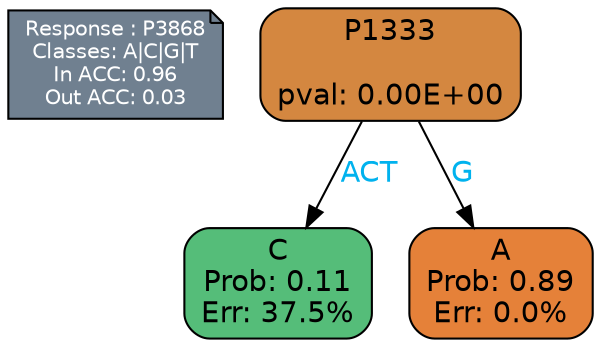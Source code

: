 digraph Tree {
node [shape=box, style="filled, rounded", color="black", fontname=helvetica] ;
graph [ranksep=equally, splines=polylines, bgcolor=transparent, dpi=600] ;
edge [fontname=helvetica] ;
LEGEND [label="Response : P3868
Classes: A|C|G|T
In ACC: 0.96
Out ACC: 0.03
",shape=note,align=left,style=filled,fillcolor="slategray",fontcolor="white",fontsize=10];1 [label="P1333

pval: 0.00E+00", fillcolor="#d48740"] ;
2 [label="C
Prob: 0.11
Err: 37.5%", fillcolor="#55bd79"] ;
3 [label="A
Prob: 0.89
Err: 0.0%", fillcolor="#e58139"] ;
1 -> 2 [label="ACT",fontcolor=deepskyblue2] ;
1 -> 3 [label="G",fontcolor=deepskyblue2] ;
{rank = same; 2;3;}{rank = same; LEGEND;1;}}